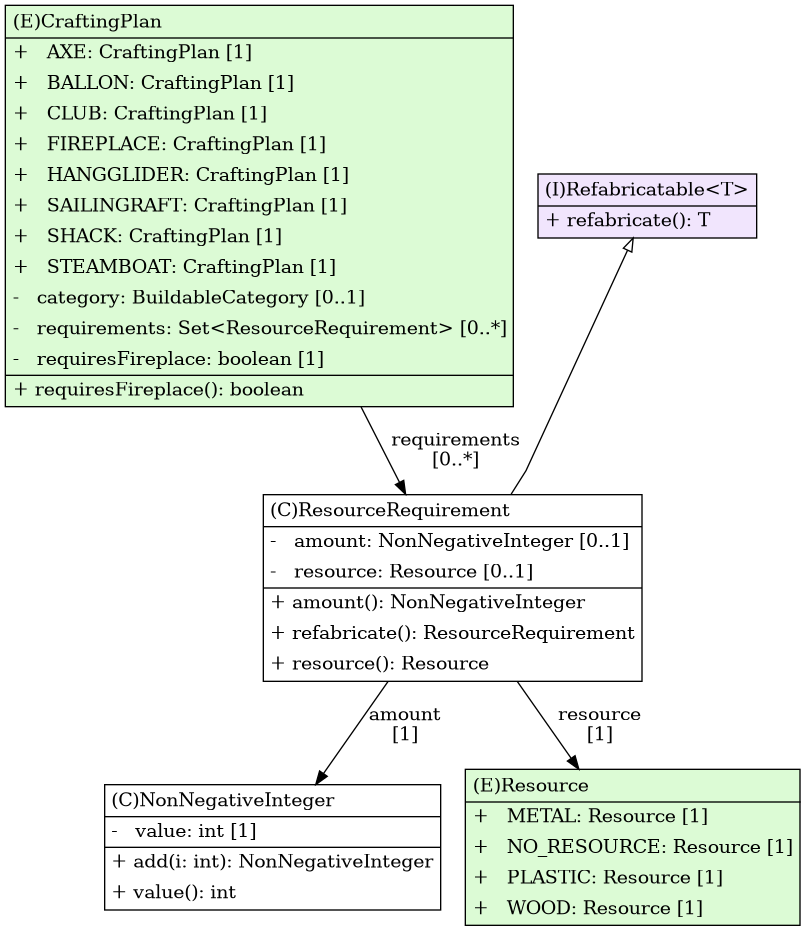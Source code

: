 @startuml

/' diagram meta data start
config=StructureConfiguration;
{
  "projectClassification": {
    "searchMode": "OpenProject", // OpenProject, AllProjects
    "includedProjects": "",
    "pathEndKeywords": "*.impl",
    "isClientPath": "",
    "isClientName": "",
    "isTestPath": "",
    "isTestName": "",
    "isMappingPath": "",
    "isMappingName": "",
    "isDataAccessPath": "",
    "isDataAccessName": "",
    "isDataStructurePath": "",
    "isDataStructureName": "",
    "isInterfaceStructuresPath": "",
    "isInterfaceStructuresName": "",
    "isEntryPointPath": "",
    "isEntryPointName": "",
    "treatFinalFieldsAsMandatory": false
  },
  "graphRestriction": {
    "classPackageExcludeFilter": "",
    "classPackageIncludeFilter": "",
    "classNameExcludeFilter": "",
    "classNameIncludeFilter": "",
    "methodNameExcludeFilter": "",
    "methodNameIncludeFilter": "",
    "removeByInheritance": "", // inheritance/annotation based filtering is done in a second step
    "removeByAnnotation": "",
    "removeByClassPackage": "", // cleanup the graph after inheritance/annotation based filtering is done
    "removeByClassName": "",
    "cutMappings": false,
    "cutEnum": false,
    "cutTests": true,
    "cutClient": true,
    "cutDataAccess": true,
    "cutInterfaceStructures": false,
    "cutDataStructures": true,
    "cutGetterAndSetter": true,
    "cutConstructors": true
  },
  "graphTraversal": {
    "forwardDepth": 1,
    "backwardDepth": 1,
    "classPackageExcludeFilter": "",
    "classPackageIncludeFilter": "",
    "classNameExcludeFilter": "",
    "classNameIncludeFilter": "",
    "methodNameExcludeFilter": "",
    "methodNameIncludeFilter": "",
    "hideMappings": false,
    "hideDataStructures": false,
    "hidePrivateMethods": false,
    "hideInterfaceCalls": false, // indirection: implementation -> interface (is hidden) -> implementation
    "onlyShowApplicationEntryPoints": false, // root node is included
    "useMethodCallsForStructureDiagram": "ForwardOnly" // ForwardOnly, BothDirections, No
  },
  "details": {
    "aggregation": "GroupByClass", // ByClass, GroupByClass, None
    "showClassGenericTypes": true,
    "showMethods": true,
    "showMethodParameterNames": true,
    "showMethodParameterTypes": true,
    "showMethodReturnType": true,
    "showPackageLevels": 0,
    "showDetailedClassStructure": true
  },
  "rootClass": "de.dhbw.karlsruhe.ase.domain.crafting.ResourceRequirement",
  "extensionCallbackMethod": "" // qualified.class.name#methodName - signature: public static String method(String)
}
diagram meta data end '/



digraph g {
    rankdir="TB"
    splines=polyline
    

'nodes 
CraftingPlan1135820194[
	label=<<TABLE BORDER="1" CELLBORDER="0" CELLPADDING="4" CELLSPACING="0">
<TR><TD ALIGN="LEFT" >(E)CraftingPlan</TD></TR>
<HR/>
<TR><TD ALIGN="LEFT" >+   AXE: CraftingPlan [1]</TD></TR>
<TR><TD ALIGN="LEFT" >+   BALLON: CraftingPlan [1]</TD></TR>
<TR><TD ALIGN="LEFT" >+   CLUB: CraftingPlan [1]</TD></TR>
<TR><TD ALIGN="LEFT" >+   FIREPLACE: CraftingPlan [1]</TD></TR>
<TR><TD ALIGN="LEFT" >+   HANGGLIDER: CraftingPlan [1]</TD></TR>
<TR><TD ALIGN="LEFT" >+   SAILINGRAFT: CraftingPlan [1]</TD></TR>
<TR><TD ALIGN="LEFT" >+   SHACK: CraftingPlan [1]</TD></TR>
<TR><TD ALIGN="LEFT" >+   STEAMBOAT: CraftingPlan [1]</TD></TR>
<TR><TD ALIGN="LEFT" >-   category: BuildableCategory [0..1]</TD></TR>
<TR><TD ALIGN="LEFT" >-   requirements: Set&lt;ResourceRequirement&gt; [0..*]</TD></TR>
<TR><TD ALIGN="LEFT" >-   requiresFireplace: boolean [1]</TD></TR>
<HR/>
<TR><TD ALIGN="LEFT" >+ requiresFireplace(): boolean</TD></TR>
</TABLE>>
	style=filled
	margin=0
	shape=plaintext
	fillcolor="#DCFBD5"
];

NonNegativeInteger970673240[
	label=<<TABLE BORDER="1" CELLBORDER="0" CELLPADDING="4" CELLSPACING="0">
<TR><TD ALIGN="LEFT" >(C)NonNegativeInteger</TD></TR>
<HR/>
<TR><TD ALIGN="LEFT" >-   value: int [1]</TD></TR>
<HR/>
<TR><TD ALIGN="LEFT" >+ add(i: int): NonNegativeInteger</TD></TR>
<TR><TD ALIGN="LEFT" >+ value(): int</TD></TR>
</TABLE>>
	style=filled
	margin=0
	shape=plaintext
	fillcolor="#FFFFFF"
];

Refabricatable970673240[
	label=<<TABLE BORDER="1" CELLBORDER="0" CELLPADDING="4" CELLSPACING="0">
<TR><TD ALIGN="LEFT" >(I)Refabricatable&lt;T&gt;</TD></TR>
<HR/>
<TR><TD ALIGN="LEFT" >+ refabricate(): T</TD></TR>
</TABLE>>
	style=filled
	margin=0
	shape=plaintext
	fillcolor="#F1E5FD"
];

Resource1135820194[
	label=<<TABLE BORDER="1" CELLBORDER="0" CELLPADDING="4" CELLSPACING="0">
<TR><TD ALIGN="LEFT" >(E)Resource</TD></TR>
<HR/>
<TR><TD ALIGN="LEFT" >+   METAL: Resource [1]</TD></TR>
<TR><TD ALIGN="LEFT" >+   NO_RESOURCE: Resource [1]</TD></TR>
<TR><TD ALIGN="LEFT" >+   PLASTIC: Resource [1]</TD></TR>
<TR><TD ALIGN="LEFT" >+   WOOD: Resource [1]</TD></TR>
</TABLE>>
	style=filled
	margin=0
	shape=plaintext
	fillcolor="#DCFBD5"
];

ResourceRequirement1135820194[
	label=<<TABLE BORDER="1" CELLBORDER="0" CELLPADDING="4" CELLSPACING="0">
<TR><TD ALIGN="LEFT" >(C)ResourceRequirement</TD></TR>
<HR/>
<TR><TD ALIGN="LEFT" >-   amount: NonNegativeInteger [0..1]</TD></TR>
<TR><TD ALIGN="LEFT" >-   resource: Resource [0..1]</TD></TR>
<HR/>
<TR><TD ALIGN="LEFT" >+ amount(): NonNegativeInteger</TD></TR>
<TR><TD ALIGN="LEFT" >+ refabricate(): ResourceRequirement</TD></TR>
<TR><TD ALIGN="LEFT" >+ resource(): Resource</TD></TR>
</TABLE>>
	style=filled
	margin=0
	shape=plaintext
	fillcolor="#FFFFFF"
];

'edges    
CraftingPlan1135820194 -> ResourceRequirement1135820194[label="requirements
[0..*]"];
Refabricatable970673240 -> ResourceRequirement1135820194[arrowhead=none, arrowtail=empty, dir=both];
ResourceRequirement1135820194 -> NonNegativeInteger970673240[label="amount
[1]"];
ResourceRequirement1135820194 -> Resource1135820194[label="resource
[1]"];
    
}
@enduml